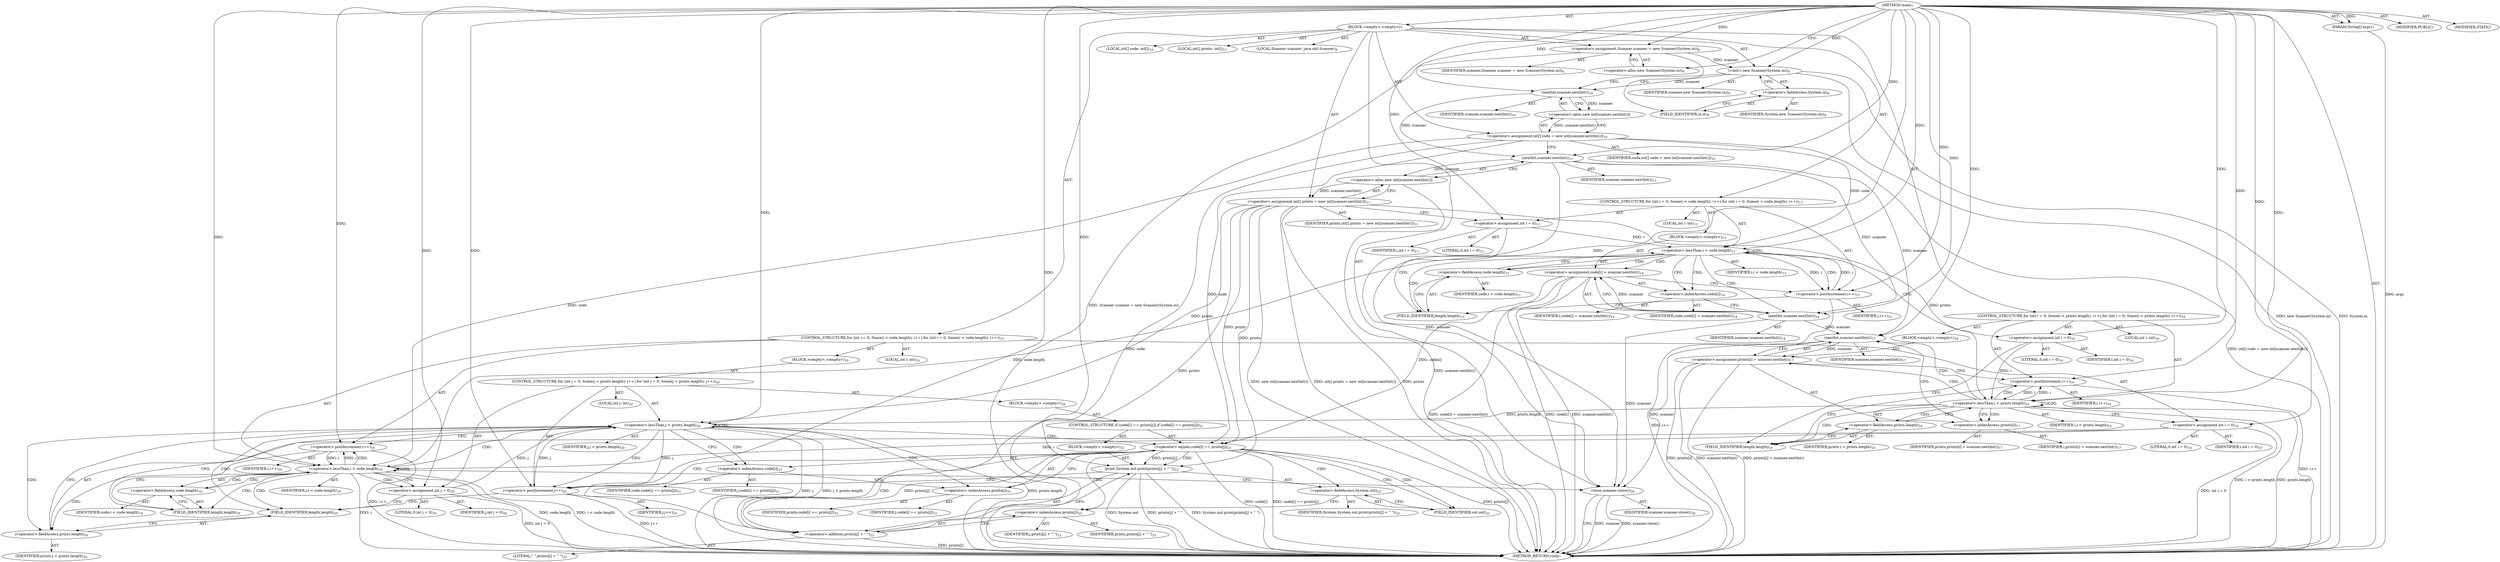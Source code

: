 digraph "main" {  
"19" [label = <(METHOD,main)<SUB>7</SUB>> ]
"20" [label = <(PARAM,String[] args)<SUB>7</SUB>> ]
"21" [label = <(BLOCK,&lt;empty&gt;,&lt;empty&gt;)<SUB>7</SUB>> ]
"4" [label = <(LOCAL,Scanner scanner: java.util.Scanner)<SUB>8</SUB>> ]
"22" [label = <(&lt;operator&gt;.assignment,Scanner scanner = new Scanner(System.in))<SUB>8</SUB>> ]
"23" [label = <(IDENTIFIER,scanner,Scanner scanner = new Scanner(System.in))<SUB>8</SUB>> ]
"24" [label = <(&lt;operator&gt;.alloc,new Scanner(System.in))<SUB>8</SUB>> ]
"25" [label = <(&lt;init&gt;,new Scanner(System.in))<SUB>8</SUB>> ]
"3" [label = <(IDENTIFIER,scanner,new Scanner(System.in))<SUB>8</SUB>> ]
"26" [label = <(&lt;operator&gt;.fieldAccess,System.in)<SUB>8</SUB>> ]
"27" [label = <(IDENTIFIER,System,new Scanner(System.in))<SUB>8</SUB>> ]
"28" [label = <(FIELD_IDENTIFIER,in,in)<SUB>8</SUB>> ]
"29" [label = <(LOCAL,int[] code: int[])<SUB>10</SUB>> ]
"30" [label = <(&lt;operator&gt;.assignment,int[] code = new int[scanner.nextInt()])<SUB>10</SUB>> ]
"31" [label = <(IDENTIFIER,code,int[] code = new int[scanner.nextInt()])<SUB>10</SUB>> ]
"32" [label = <(&lt;operator&gt;.alloc,new int[scanner.nextInt()])> ]
"33" [label = <(nextInt,scanner.nextInt())<SUB>10</SUB>> ]
"34" [label = <(IDENTIFIER,scanner,scanner.nextInt())<SUB>10</SUB>> ]
"35" [label = <(LOCAL,int[] prints: int[])<SUB>11</SUB>> ]
"36" [label = <(&lt;operator&gt;.assignment,int[] prints = new int[scanner.nextInt()])<SUB>11</SUB>> ]
"37" [label = <(IDENTIFIER,prints,int[] prints = new int[scanner.nextInt()])<SUB>11</SUB>> ]
"38" [label = <(&lt;operator&gt;.alloc,new int[scanner.nextInt()])> ]
"39" [label = <(nextInt,scanner.nextInt())<SUB>11</SUB>> ]
"40" [label = <(IDENTIFIER,scanner,scanner.nextInt())<SUB>11</SUB>> ]
"41" [label = <(CONTROL_STRUCTURE,for (int i = 0; Some(i &lt; code.length); i++),for (int i = 0; Some(i &lt; code.length); i++))<SUB>13</SUB>> ]
"42" [label = <(LOCAL,int i: int)<SUB>13</SUB>> ]
"43" [label = <(&lt;operator&gt;.assignment,int i = 0)<SUB>13</SUB>> ]
"44" [label = <(IDENTIFIER,i,int i = 0)<SUB>13</SUB>> ]
"45" [label = <(LITERAL,0,int i = 0)<SUB>13</SUB>> ]
"46" [label = <(&lt;operator&gt;.lessThan,i &lt; code.length)<SUB>13</SUB>> ]
"47" [label = <(IDENTIFIER,i,i &lt; code.length)<SUB>13</SUB>> ]
"48" [label = <(&lt;operator&gt;.fieldAccess,code.length)<SUB>13</SUB>> ]
"49" [label = <(IDENTIFIER,code,i &lt; code.length)<SUB>13</SUB>> ]
"50" [label = <(FIELD_IDENTIFIER,length,length)<SUB>13</SUB>> ]
"51" [label = <(&lt;operator&gt;.postIncrement,i++)<SUB>13</SUB>> ]
"52" [label = <(IDENTIFIER,i,i++)<SUB>13</SUB>> ]
"53" [label = <(BLOCK,&lt;empty&gt;,&lt;empty&gt;)<SUB>13</SUB>> ]
"54" [label = <(&lt;operator&gt;.assignment,code[i] = scanner.nextInt())<SUB>14</SUB>> ]
"55" [label = <(&lt;operator&gt;.indexAccess,code[i])<SUB>14</SUB>> ]
"56" [label = <(IDENTIFIER,code,code[i] = scanner.nextInt())<SUB>14</SUB>> ]
"57" [label = <(IDENTIFIER,i,code[i] = scanner.nextInt())<SUB>14</SUB>> ]
"58" [label = <(nextInt,scanner.nextInt())<SUB>14</SUB>> ]
"59" [label = <(IDENTIFIER,scanner,scanner.nextInt())<SUB>14</SUB>> ]
"60" [label = <(CONTROL_STRUCTURE,for (int i = 0; Some(i &lt; prints.length); i++),for (int i = 0; Some(i &lt; prints.length); i++))<SUB>16</SUB>> ]
"61" [label = <(LOCAL,int i: int)<SUB>16</SUB>> ]
"62" [label = <(&lt;operator&gt;.assignment,int i = 0)<SUB>16</SUB>> ]
"63" [label = <(IDENTIFIER,i,int i = 0)<SUB>16</SUB>> ]
"64" [label = <(LITERAL,0,int i = 0)<SUB>16</SUB>> ]
"65" [label = <(&lt;operator&gt;.lessThan,i &lt; prints.length)<SUB>16</SUB>> ]
"66" [label = <(IDENTIFIER,i,i &lt; prints.length)<SUB>16</SUB>> ]
"67" [label = <(&lt;operator&gt;.fieldAccess,prints.length)<SUB>16</SUB>> ]
"68" [label = <(IDENTIFIER,prints,i &lt; prints.length)<SUB>16</SUB>> ]
"69" [label = <(FIELD_IDENTIFIER,length,length)<SUB>16</SUB>> ]
"70" [label = <(&lt;operator&gt;.postIncrement,i++)<SUB>16</SUB>> ]
"71" [label = <(IDENTIFIER,i,i++)<SUB>16</SUB>> ]
"72" [label = <(BLOCK,&lt;empty&gt;,&lt;empty&gt;)<SUB>16</SUB>> ]
"73" [label = <(&lt;operator&gt;.assignment,prints[i] = scanner.nextInt())<SUB>17</SUB>> ]
"74" [label = <(&lt;operator&gt;.indexAccess,prints[i])<SUB>17</SUB>> ]
"75" [label = <(IDENTIFIER,prints,prints[i] = scanner.nextInt())<SUB>17</SUB>> ]
"76" [label = <(IDENTIFIER,i,prints[i] = scanner.nextInt())<SUB>17</SUB>> ]
"77" [label = <(nextInt,scanner.nextInt())<SUB>17</SUB>> ]
"78" [label = <(IDENTIFIER,scanner,scanner.nextInt())<SUB>17</SUB>> ]
"79" [label = <(CONTROL_STRUCTURE,for (int i = 0; Some(i &lt; code.length); i++),for (int i = 0; Some(i &lt; code.length); i++))<SUB>19</SUB>> ]
"80" [label = <(LOCAL,int i: int)<SUB>19</SUB>> ]
"81" [label = <(&lt;operator&gt;.assignment,int i = 0)<SUB>19</SUB>> ]
"82" [label = <(IDENTIFIER,i,int i = 0)<SUB>19</SUB>> ]
"83" [label = <(LITERAL,0,int i = 0)<SUB>19</SUB>> ]
"84" [label = <(&lt;operator&gt;.lessThan,i &lt; code.length)<SUB>19</SUB>> ]
"85" [label = <(IDENTIFIER,i,i &lt; code.length)<SUB>19</SUB>> ]
"86" [label = <(&lt;operator&gt;.fieldAccess,code.length)<SUB>19</SUB>> ]
"87" [label = <(IDENTIFIER,code,i &lt; code.length)<SUB>19</SUB>> ]
"88" [label = <(FIELD_IDENTIFIER,length,length)<SUB>19</SUB>> ]
"89" [label = <(&lt;operator&gt;.postIncrement,i++)<SUB>19</SUB>> ]
"90" [label = <(IDENTIFIER,i,i++)<SUB>19</SUB>> ]
"91" [label = <(BLOCK,&lt;empty&gt;,&lt;empty&gt;)<SUB>19</SUB>> ]
"92" [label = <(CONTROL_STRUCTURE,for (int j = 0; Some(j &lt; prints.length); j++),for (int j = 0; Some(j &lt; prints.length); j++))<SUB>20</SUB>> ]
"93" [label = <(LOCAL,int j: int)<SUB>20</SUB>> ]
"94" [label = <(&lt;operator&gt;.assignment,int j = 0)<SUB>20</SUB>> ]
"95" [label = <(IDENTIFIER,j,int j = 0)<SUB>20</SUB>> ]
"96" [label = <(LITERAL,0,int j = 0)<SUB>20</SUB>> ]
"97" [label = <(&lt;operator&gt;.lessThan,j &lt; prints.length)<SUB>20</SUB>> ]
"98" [label = <(IDENTIFIER,j,j &lt; prints.length)<SUB>20</SUB>> ]
"99" [label = <(&lt;operator&gt;.fieldAccess,prints.length)<SUB>20</SUB>> ]
"100" [label = <(IDENTIFIER,prints,j &lt; prints.length)<SUB>20</SUB>> ]
"101" [label = <(FIELD_IDENTIFIER,length,length)<SUB>20</SUB>> ]
"102" [label = <(&lt;operator&gt;.postIncrement,j++)<SUB>20</SUB>> ]
"103" [label = <(IDENTIFIER,j,j++)<SUB>20</SUB>> ]
"104" [label = <(BLOCK,&lt;empty&gt;,&lt;empty&gt;)<SUB>20</SUB>> ]
"105" [label = <(CONTROL_STRUCTURE,if (code[i] == prints[j]),if (code[i] == prints[j]))<SUB>21</SUB>> ]
"106" [label = <(&lt;operator&gt;.equals,code[i] == prints[j])<SUB>21</SUB>> ]
"107" [label = <(&lt;operator&gt;.indexAccess,code[i])<SUB>21</SUB>> ]
"108" [label = <(IDENTIFIER,code,code[i] == prints[j])<SUB>21</SUB>> ]
"109" [label = <(IDENTIFIER,i,code[i] == prints[j])<SUB>21</SUB>> ]
"110" [label = <(&lt;operator&gt;.indexAccess,prints[j])<SUB>21</SUB>> ]
"111" [label = <(IDENTIFIER,prints,code[i] == prints[j])<SUB>21</SUB>> ]
"112" [label = <(IDENTIFIER,j,code[i] == prints[j])<SUB>21</SUB>> ]
"113" [label = <(BLOCK,&lt;empty&gt;,&lt;empty&gt;)<SUB>21</SUB>> ]
"114" [label = <(print,System.out.print(prints[j] + &quot; &quot;))<SUB>22</SUB>> ]
"115" [label = <(&lt;operator&gt;.fieldAccess,System.out)<SUB>22</SUB>> ]
"116" [label = <(IDENTIFIER,System,System.out.print(prints[j] + &quot; &quot;))<SUB>22</SUB>> ]
"117" [label = <(FIELD_IDENTIFIER,out,out)<SUB>22</SUB>> ]
"118" [label = <(&lt;operator&gt;.addition,prints[j] + &quot; &quot;)<SUB>22</SUB>> ]
"119" [label = <(&lt;operator&gt;.indexAccess,prints[j])<SUB>22</SUB>> ]
"120" [label = <(IDENTIFIER,prints,prints[j] + &quot; &quot;)<SUB>22</SUB>> ]
"121" [label = <(IDENTIFIER,j,prints[j] + &quot; &quot;)<SUB>22</SUB>> ]
"122" [label = <(LITERAL,&quot; &quot;,prints[j] + &quot; &quot;)<SUB>22</SUB>> ]
"123" [label = <(close,scanner.close())<SUB>26</SUB>> ]
"124" [label = <(IDENTIFIER,scanner,scanner.close())<SUB>26</SUB>> ]
"125" [label = <(MODIFIER,PUBLIC)> ]
"126" [label = <(MODIFIER,STATIC)> ]
"127" [label = <(METHOD_RETURN,void)<SUB>7</SUB>> ]
  "19" -> "20"  [ label = "AST: "] 
  "19" -> "21"  [ label = "AST: "] 
  "19" -> "125"  [ label = "AST: "] 
  "19" -> "126"  [ label = "AST: "] 
  "19" -> "127"  [ label = "AST: "] 
  "21" -> "4"  [ label = "AST: "] 
  "21" -> "22"  [ label = "AST: "] 
  "21" -> "25"  [ label = "AST: "] 
  "21" -> "29"  [ label = "AST: "] 
  "21" -> "30"  [ label = "AST: "] 
  "21" -> "35"  [ label = "AST: "] 
  "21" -> "36"  [ label = "AST: "] 
  "21" -> "41"  [ label = "AST: "] 
  "21" -> "60"  [ label = "AST: "] 
  "21" -> "79"  [ label = "AST: "] 
  "21" -> "123"  [ label = "AST: "] 
  "22" -> "23"  [ label = "AST: "] 
  "22" -> "24"  [ label = "AST: "] 
  "25" -> "3"  [ label = "AST: "] 
  "25" -> "26"  [ label = "AST: "] 
  "26" -> "27"  [ label = "AST: "] 
  "26" -> "28"  [ label = "AST: "] 
  "30" -> "31"  [ label = "AST: "] 
  "30" -> "32"  [ label = "AST: "] 
  "32" -> "33"  [ label = "AST: "] 
  "33" -> "34"  [ label = "AST: "] 
  "36" -> "37"  [ label = "AST: "] 
  "36" -> "38"  [ label = "AST: "] 
  "38" -> "39"  [ label = "AST: "] 
  "39" -> "40"  [ label = "AST: "] 
  "41" -> "42"  [ label = "AST: "] 
  "41" -> "43"  [ label = "AST: "] 
  "41" -> "46"  [ label = "AST: "] 
  "41" -> "51"  [ label = "AST: "] 
  "41" -> "53"  [ label = "AST: "] 
  "43" -> "44"  [ label = "AST: "] 
  "43" -> "45"  [ label = "AST: "] 
  "46" -> "47"  [ label = "AST: "] 
  "46" -> "48"  [ label = "AST: "] 
  "48" -> "49"  [ label = "AST: "] 
  "48" -> "50"  [ label = "AST: "] 
  "51" -> "52"  [ label = "AST: "] 
  "53" -> "54"  [ label = "AST: "] 
  "54" -> "55"  [ label = "AST: "] 
  "54" -> "58"  [ label = "AST: "] 
  "55" -> "56"  [ label = "AST: "] 
  "55" -> "57"  [ label = "AST: "] 
  "58" -> "59"  [ label = "AST: "] 
  "60" -> "61"  [ label = "AST: "] 
  "60" -> "62"  [ label = "AST: "] 
  "60" -> "65"  [ label = "AST: "] 
  "60" -> "70"  [ label = "AST: "] 
  "60" -> "72"  [ label = "AST: "] 
  "62" -> "63"  [ label = "AST: "] 
  "62" -> "64"  [ label = "AST: "] 
  "65" -> "66"  [ label = "AST: "] 
  "65" -> "67"  [ label = "AST: "] 
  "67" -> "68"  [ label = "AST: "] 
  "67" -> "69"  [ label = "AST: "] 
  "70" -> "71"  [ label = "AST: "] 
  "72" -> "73"  [ label = "AST: "] 
  "73" -> "74"  [ label = "AST: "] 
  "73" -> "77"  [ label = "AST: "] 
  "74" -> "75"  [ label = "AST: "] 
  "74" -> "76"  [ label = "AST: "] 
  "77" -> "78"  [ label = "AST: "] 
  "79" -> "80"  [ label = "AST: "] 
  "79" -> "81"  [ label = "AST: "] 
  "79" -> "84"  [ label = "AST: "] 
  "79" -> "89"  [ label = "AST: "] 
  "79" -> "91"  [ label = "AST: "] 
  "81" -> "82"  [ label = "AST: "] 
  "81" -> "83"  [ label = "AST: "] 
  "84" -> "85"  [ label = "AST: "] 
  "84" -> "86"  [ label = "AST: "] 
  "86" -> "87"  [ label = "AST: "] 
  "86" -> "88"  [ label = "AST: "] 
  "89" -> "90"  [ label = "AST: "] 
  "91" -> "92"  [ label = "AST: "] 
  "92" -> "93"  [ label = "AST: "] 
  "92" -> "94"  [ label = "AST: "] 
  "92" -> "97"  [ label = "AST: "] 
  "92" -> "102"  [ label = "AST: "] 
  "92" -> "104"  [ label = "AST: "] 
  "94" -> "95"  [ label = "AST: "] 
  "94" -> "96"  [ label = "AST: "] 
  "97" -> "98"  [ label = "AST: "] 
  "97" -> "99"  [ label = "AST: "] 
  "99" -> "100"  [ label = "AST: "] 
  "99" -> "101"  [ label = "AST: "] 
  "102" -> "103"  [ label = "AST: "] 
  "104" -> "105"  [ label = "AST: "] 
  "105" -> "106"  [ label = "AST: "] 
  "105" -> "113"  [ label = "AST: "] 
  "106" -> "107"  [ label = "AST: "] 
  "106" -> "110"  [ label = "AST: "] 
  "107" -> "108"  [ label = "AST: "] 
  "107" -> "109"  [ label = "AST: "] 
  "110" -> "111"  [ label = "AST: "] 
  "110" -> "112"  [ label = "AST: "] 
  "113" -> "114"  [ label = "AST: "] 
  "114" -> "115"  [ label = "AST: "] 
  "114" -> "118"  [ label = "AST: "] 
  "115" -> "116"  [ label = "AST: "] 
  "115" -> "117"  [ label = "AST: "] 
  "118" -> "119"  [ label = "AST: "] 
  "118" -> "122"  [ label = "AST: "] 
  "119" -> "120"  [ label = "AST: "] 
  "119" -> "121"  [ label = "AST: "] 
  "123" -> "124"  [ label = "AST: "] 
  "22" -> "28"  [ label = "CFG: "] 
  "25" -> "33"  [ label = "CFG: "] 
  "30" -> "39"  [ label = "CFG: "] 
  "36" -> "43"  [ label = "CFG: "] 
  "123" -> "127"  [ label = "CFG: "] 
  "24" -> "22"  [ label = "CFG: "] 
  "26" -> "25"  [ label = "CFG: "] 
  "32" -> "30"  [ label = "CFG: "] 
  "38" -> "36"  [ label = "CFG: "] 
  "43" -> "50"  [ label = "CFG: "] 
  "46" -> "55"  [ label = "CFG: "] 
  "46" -> "62"  [ label = "CFG: "] 
  "51" -> "50"  [ label = "CFG: "] 
  "62" -> "69"  [ label = "CFG: "] 
  "65" -> "74"  [ label = "CFG: "] 
  "65" -> "81"  [ label = "CFG: "] 
  "70" -> "69"  [ label = "CFG: "] 
  "81" -> "88"  [ label = "CFG: "] 
  "84" -> "94"  [ label = "CFG: "] 
  "84" -> "123"  [ label = "CFG: "] 
  "89" -> "88"  [ label = "CFG: "] 
  "28" -> "26"  [ label = "CFG: "] 
  "33" -> "32"  [ label = "CFG: "] 
  "39" -> "38"  [ label = "CFG: "] 
  "48" -> "46"  [ label = "CFG: "] 
  "54" -> "51"  [ label = "CFG: "] 
  "67" -> "65"  [ label = "CFG: "] 
  "73" -> "70"  [ label = "CFG: "] 
  "86" -> "84"  [ label = "CFG: "] 
  "50" -> "48"  [ label = "CFG: "] 
  "55" -> "58"  [ label = "CFG: "] 
  "58" -> "54"  [ label = "CFG: "] 
  "69" -> "67"  [ label = "CFG: "] 
  "74" -> "77"  [ label = "CFG: "] 
  "77" -> "73"  [ label = "CFG: "] 
  "88" -> "86"  [ label = "CFG: "] 
  "94" -> "101"  [ label = "CFG: "] 
  "97" -> "107"  [ label = "CFG: "] 
  "97" -> "89"  [ label = "CFG: "] 
  "102" -> "101"  [ label = "CFG: "] 
  "99" -> "97"  [ label = "CFG: "] 
  "101" -> "99"  [ label = "CFG: "] 
  "106" -> "117"  [ label = "CFG: "] 
  "106" -> "102"  [ label = "CFG: "] 
  "107" -> "110"  [ label = "CFG: "] 
  "110" -> "106"  [ label = "CFG: "] 
  "114" -> "102"  [ label = "CFG: "] 
  "115" -> "119"  [ label = "CFG: "] 
  "118" -> "114"  [ label = "CFG: "] 
  "117" -> "115"  [ label = "CFG: "] 
  "119" -> "118"  [ label = "CFG: "] 
  "19" -> "24"  [ label = "CFG: "] 
  "20" -> "127"  [ label = "DDG: args"] 
  "22" -> "127"  [ label = "DDG: Scanner scanner = new Scanner(System.in)"] 
  "25" -> "127"  [ label = "DDG: System.in"] 
  "25" -> "127"  [ label = "DDG: new Scanner(System.in)"] 
  "30" -> "127"  [ label = "DDG: code"] 
  "30" -> "127"  [ label = "DDG: int[] code = new int[scanner.nextInt()]"] 
  "36" -> "127"  [ label = "DDG: prints"] 
  "38" -> "127"  [ label = "DDG: scanner.nextInt()"] 
  "36" -> "127"  [ label = "DDG: new int[scanner.nextInt()]"] 
  "36" -> "127"  [ label = "DDG: int[] prints = new int[scanner.nextInt()]"] 
  "65" -> "127"  [ label = "DDG: prints.length"] 
  "65" -> "127"  [ label = "DDG: i &lt; prints.length"] 
  "81" -> "127"  [ label = "DDG: int i = 0"] 
  "84" -> "127"  [ label = "DDG: i"] 
  "84" -> "127"  [ label = "DDG: code.length"] 
  "84" -> "127"  [ label = "DDG: i &lt; code.length"] 
  "123" -> "127"  [ label = "DDG: scanner"] 
  "123" -> "127"  [ label = "DDG: scanner.close()"] 
  "94" -> "127"  [ label = "DDG: int j = 0"] 
  "97" -> "127"  [ label = "DDG: j"] 
  "97" -> "127"  [ label = "DDG: prints.length"] 
  "97" -> "127"  [ label = "DDG: j &lt; prints.length"] 
  "89" -> "127"  [ label = "DDG: i++"] 
  "106" -> "127"  [ label = "DDG: code[i]"] 
  "106" -> "127"  [ label = "DDG: prints[j]"] 
  "106" -> "127"  [ label = "DDG: code[i] == prints[j]"] 
  "114" -> "127"  [ label = "DDG: System.out"] 
  "118" -> "127"  [ label = "DDG: prints[j]"] 
  "114" -> "127"  [ label = "DDG: prints[j] + &quot; &quot;"] 
  "114" -> "127"  [ label = "DDG: System.out.print(prints[j] + &quot; &quot;)"] 
  "102" -> "127"  [ label = "DDG: j++"] 
  "73" -> "127"  [ label = "DDG: prints[i]"] 
  "73" -> "127"  [ label = "DDG: scanner.nextInt()"] 
  "73" -> "127"  [ label = "DDG: prints[i] = scanner.nextInt()"] 
  "70" -> "127"  [ label = "DDG: i++"] 
  "54" -> "127"  [ label = "DDG: code[i]"] 
  "54" -> "127"  [ label = "DDG: scanner.nextInt()"] 
  "54" -> "127"  [ label = "DDG: code[i] = scanner.nextInt()"] 
  "51" -> "127"  [ label = "DDG: i++"] 
  "19" -> "20"  [ label = "DDG: "] 
  "19" -> "22"  [ label = "DDG: "] 
  "32" -> "30"  [ label = "DDG: scanner.nextInt()"] 
  "38" -> "36"  [ label = "DDG: scanner.nextInt()"] 
  "22" -> "25"  [ label = "DDG: scanner"] 
  "19" -> "25"  [ label = "DDG: "] 
  "19" -> "43"  [ label = "DDG: "] 
  "19" -> "62"  [ label = "DDG: "] 
  "19" -> "81"  [ label = "DDG: "] 
  "39" -> "123"  [ label = "DDG: scanner"] 
  "77" -> "123"  [ label = "DDG: scanner"] 
  "58" -> "123"  [ label = "DDG: scanner"] 
  "19" -> "123"  [ label = "DDG: "] 
  "33" -> "32"  [ label = "DDG: scanner"] 
  "39" -> "38"  [ label = "DDG: scanner"] 
  "43" -> "46"  [ label = "DDG: i"] 
  "51" -> "46"  [ label = "DDG: i"] 
  "19" -> "46"  [ label = "DDG: "] 
  "30" -> "46"  [ label = "DDG: code"] 
  "46" -> "51"  [ label = "DDG: i"] 
  "19" -> "51"  [ label = "DDG: "] 
  "58" -> "54"  [ label = "DDG: scanner"] 
  "62" -> "65"  [ label = "DDG: i"] 
  "70" -> "65"  [ label = "DDG: i"] 
  "19" -> "65"  [ label = "DDG: "] 
  "36" -> "65"  [ label = "DDG: prints"] 
  "65" -> "70"  [ label = "DDG: i"] 
  "19" -> "70"  [ label = "DDG: "] 
  "77" -> "73"  [ label = "DDG: scanner"] 
  "81" -> "84"  [ label = "DDG: i"] 
  "89" -> "84"  [ label = "DDG: i"] 
  "19" -> "84"  [ label = "DDG: "] 
  "30" -> "84"  [ label = "DDG: code"] 
  "46" -> "84"  [ label = "DDG: code.length"] 
  "84" -> "89"  [ label = "DDG: i"] 
  "19" -> "89"  [ label = "DDG: "] 
  "25" -> "33"  [ label = "DDG: scanner"] 
  "19" -> "33"  [ label = "DDG: "] 
  "33" -> "39"  [ label = "DDG: scanner"] 
  "19" -> "39"  [ label = "DDG: "] 
  "19" -> "94"  [ label = "DDG: "] 
  "39" -> "58"  [ label = "DDG: scanner"] 
  "19" -> "58"  [ label = "DDG: "] 
  "39" -> "77"  [ label = "DDG: scanner"] 
  "58" -> "77"  [ label = "DDG: scanner"] 
  "19" -> "77"  [ label = "DDG: "] 
  "94" -> "97"  [ label = "DDG: j"] 
  "102" -> "97"  [ label = "DDG: j"] 
  "19" -> "97"  [ label = "DDG: "] 
  "36" -> "97"  [ label = "DDG: prints"] 
  "65" -> "97"  [ label = "DDG: prints.length"] 
  "97" -> "102"  [ label = "DDG: j"] 
  "19" -> "102"  [ label = "DDG: "] 
  "30" -> "106"  [ label = "DDG: code"] 
  "54" -> "106"  [ label = "DDG: code[i]"] 
  "36" -> "106"  [ label = "DDG: prints"] 
  "36" -> "114"  [ label = "DDG: prints"] 
  "106" -> "114"  [ label = "DDG: prints[j]"] 
  "19" -> "114"  [ label = "DDG: "] 
  "36" -> "118"  [ label = "DDG: prints"] 
  "106" -> "118"  [ label = "DDG: prints[j]"] 
  "19" -> "118"  [ label = "DDG: "] 
  "46" -> "48"  [ label = "CDG: "] 
  "46" -> "51"  [ label = "CDG: "] 
  "46" -> "46"  [ label = "CDG: "] 
  "46" -> "50"  [ label = "CDG: "] 
  "46" -> "54"  [ label = "CDG: "] 
  "46" -> "58"  [ label = "CDG: "] 
  "46" -> "55"  [ label = "CDG: "] 
  "65" -> "73"  [ label = "CDG: "] 
  "65" -> "77"  [ label = "CDG: "] 
  "65" -> "69"  [ label = "CDG: "] 
  "65" -> "67"  [ label = "CDG: "] 
  "65" -> "74"  [ label = "CDG: "] 
  "65" -> "65"  [ label = "CDG: "] 
  "65" -> "70"  [ label = "CDG: "] 
  "84" -> "94"  [ label = "CDG: "] 
  "84" -> "89"  [ label = "CDG: "] 
  "84" -> "99"  [ label = "CDG: "] 
  "84" -> "84"  [ label = "CDG: "] 
  "84" -> "97"  [ label = "CDG: "] 
  "84" -> "101"  [ label = "CDG: "] 
  "84" -> "88"  [ label = "CDG: "] 
  "84" -> "86"  [ label = "CDG: "] 
  "97" -> "107"  [ label = "CDG: "] 
  "97" -> "99"  [ label = "CDG: "] 
  "97" -> "102"  [ label = "CDG: "] 
  "97" -> "106"  [ label = "CDG: "] 
  "97" -> "97"  [ label = "CDG: "] 
  "97" -> "101"  [ label = "CDG: "] 
  "97" -> "110"  [ label = "CDG: "] 
  "106" -> "115"  [ label = "CDG: "] 
  "106" -> "114"  [ label = "CDG: "] 
  "106" -> "119"  [ label = "CDG: "] 
  "106" -> "118"  [ label = "CDG: "] 
  "106" -> "117"  [ label = "CDG: "] 
}
